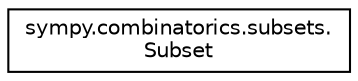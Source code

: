 digraph "Graphical Class Hierarchy"
{
 // LATEX_PDF_SIZE
  edge [fontname="Helvetica",fontsize="10",labelfontname="Helvetica",labelfontsize="10"];
  node [fontname="Helvetica",fontsize="10",shape=record];
  rankdir="LR";
  Node0 [label="sympy.combinatorics.subsets.\lSubset",height=0.2,width=0.4,color="black", fillcolor="white", style="filled",URL="$classsympy_1_1combinatorics_1_1subsets_1_1Subset.html",tooltip=" "];
}
